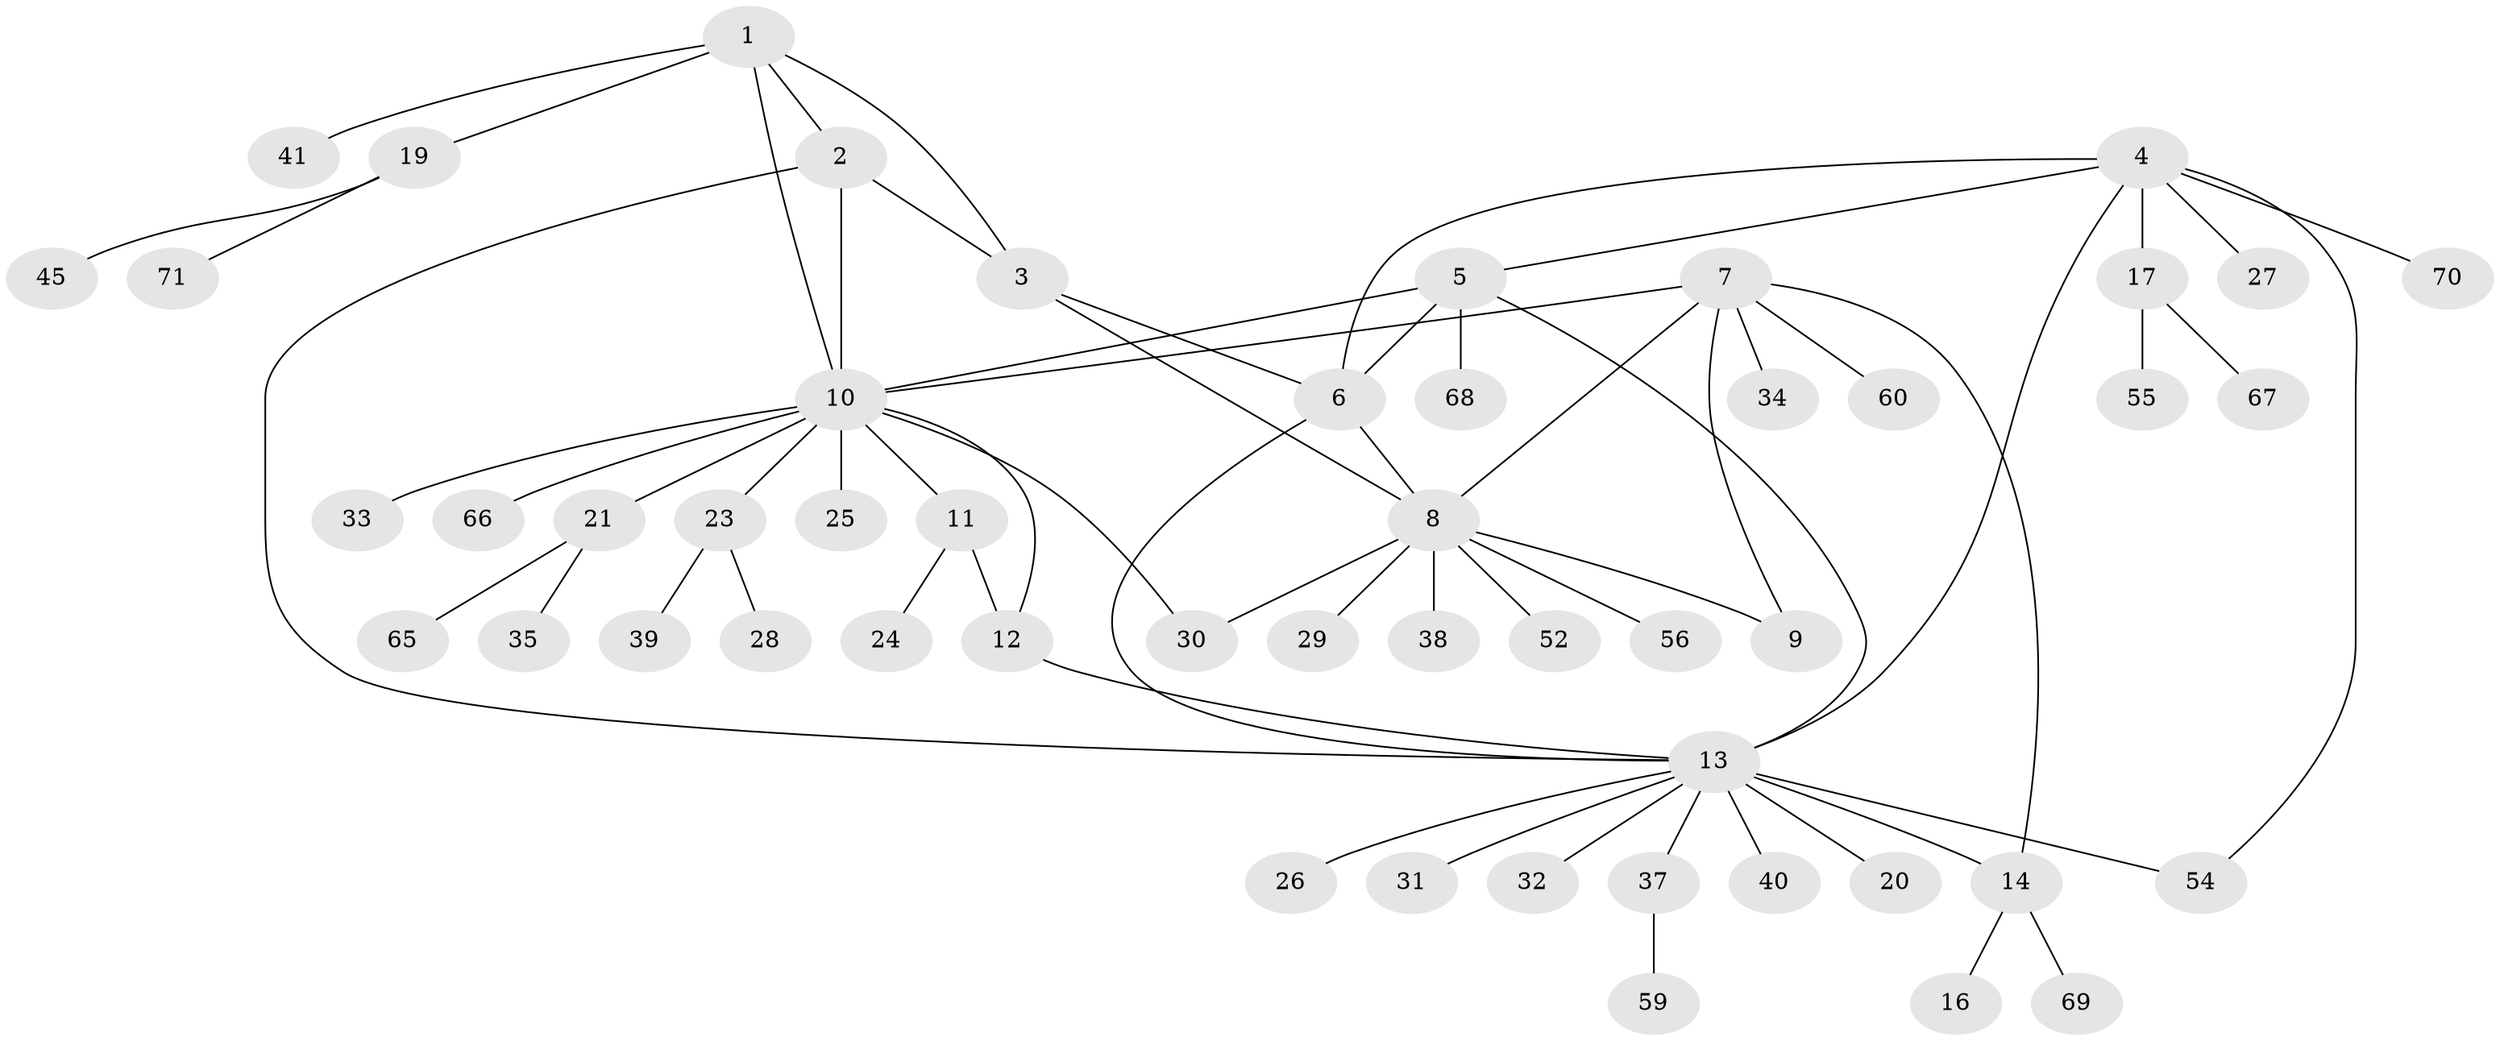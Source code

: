 // original degree distribution, {6: 0.028169014084507043, 4: 0.07042253521126761, 5: 0.04225352112676056, 8: 0.04225352112676056, 7: 0.014084507042253521, 10: 0.014084507042253521, 2: 0.16901408450704225, 11: 0.014084507042253521, 3: 0.04225352112676056, 1: 0.5633802816901409}
// Generated by graph-tools (version 1.1) at 2025/42/03/06/25 10:42:07]
// undirected, 51 vertices, 65 edges
graph export_dot {
graph [start="1"]
  node [color=gray90,style=filled];
  1 [super="+22"];
  2;
  3 [super="+51"];
  4 [super="+18"];
  5 [super="+58"];
  6 [super="+46"];
  7 [super="+57"];
  8 [super="+42"];
  9;
  10 [super="+43"];
  11 [super="+44"];
  12;
  13 [super="+15"];
  14 [super="+36"];
  16;
  17 [super="+47"];
  19 [super="+49"];
  20 [super="+50"];
  21 [super="+64"];
  23;
  24;
  25;
  26 [super="+53"];
  27;
  28 [super="+63"];
  29;
  30 [super="+48"];
  31;
  32;
  33;
  34;
  35;
  37;
  38;
  39;
  40;
  41;
  45 [super="+61"];
  52;
  54;
  55 [super="+62"];
  56;
  59;
  60;
  65;
  66;
  67;
  68;
  69;
  70;
  71;
  1 -- 2;
  1 -- 3;
  1 -- 10;
  1 -- 19;
  1 -- 41;
  2 -- 3;
  2 -- 13;
  2 -- 10;
  3 -- 6;
  3 -- 8;
  4 -- 5;
  4 -- 6;
  4 -- 17;
  4 -- 27;
  4 -- 54;
  4 -- 70;
  4 -- 13;
  5 -- 6;
  5 -- 10;
  5 -- 68;
  5 -- 13;
  6 -- 8;
  6 -- 13;
  7 -- 8;
  7 -- 9;
  7 -- 10;
  7 -- 14;
  7 -- 34;
  7 -- 60;
  8 -- 9;
  8 -- 29;
  8 -- 38;
  8 -- 52;
  8 -- 56;
  8 -- 30;
  10 -- 11;
  10 -- 12;
  10 -- 21;
  10 -- 23;
  10 -- 25;
  10 -- 30;
  10 -- 33;
  10 -- 66;
  11 -- 12;
  11 -- 24;
  12 -- 13;
  13 -- 14 [weight=2];
  13 -- 26;
  13 -- 32;
  13 -- 37;
  13 -- 40;
  13 -- 20;
  13 -- 54;
  13 -- 31;
  14 -- 16;
  14 -- 69;
  17 -- 55;
  17 -- 67;
  19 -- 45;
  19 -- 71;
  21 -- 35;
  21 -- 65;
  23 -- 28;
  23 -- 39;
  37 -- 59;
}
